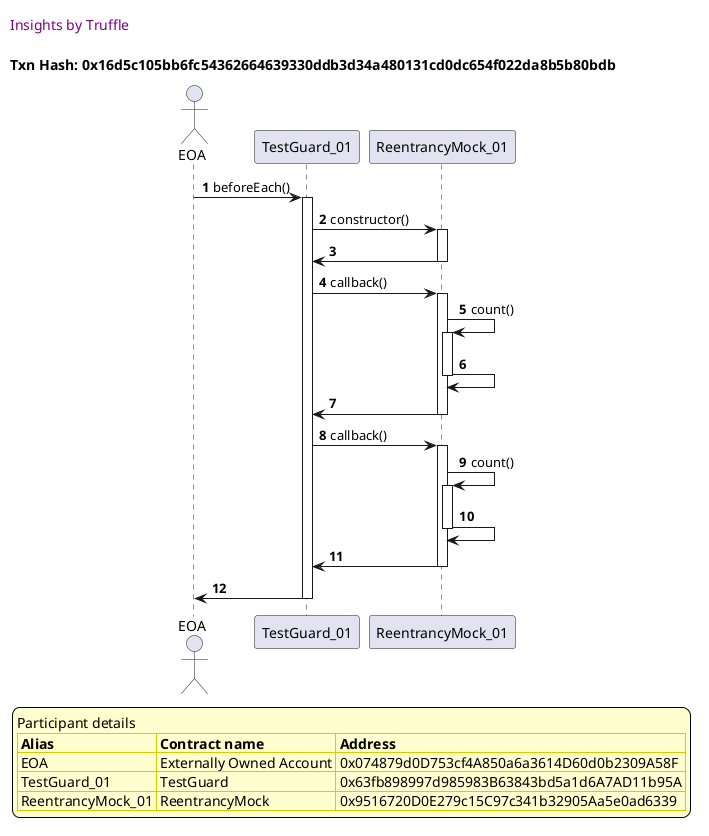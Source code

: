 

@startuml

autonumber
skinparam legendBackgroundColor #FEFECE

<style>
      header {
        HorizontalAlignment left
        FontColor purple
        FontSize 14
        Padding 10
      }
    </style>

header Insights by Truffle

title Txn Hash: 0x16d5c105bb6fc54362664639330ddb3d34a480131cd0dc654f022da8b5b80bdb


actor EOA as "EOA"
participant TestGuard_01 as "TestGuard_01"
participant ReentrancyMock_01 as "ReentrancyMock_01"

"EOA" -> "TestGuard_01" ++: beforeEach()
"TestGuard_01" -> "ReentrancyMock_01" ++: constructor()
"ReentrancyMock_01" -> "TestGuard_01" --: 
"TestGuard_01" -> "ReentrancyMock_01" ++: callback()
"ReentrancyMock_01" -> "ReentrancyMock_01" ++: count()
"ReentrancyMock_01" -> "ReentrancyMock_01" --: 
"ReentrancyMock_01" -> "TestGuard_01" --: 
"TestGuard_01" -> "ReentrancyMock_01" ++: callback()
"ReentrancyMock_01" -> "ReentrancyMock_01" ++: count()
"ReentrancyMock_01" -> "ReentrancyMock_01" --: 
"ReentrancyMock_01" -> "TestGuard_01" --: 
"TestGuard_01" -> "EOA" --: 

legend
Participant details
<#FEFECE,#D0D000>|= Alias |= Contract name |= Address |
<#FEFECE>| EOA | Externally Owned Account | 0x074879d0D753cf4A850a6a3614D60d0b2309A58F |
<#FEFECE>| TestGuard_01 | TestGuard | 0x63fb898997d985983B63843bd5a1d6A7AD11b95A |
<#FEFECE>| ReentrancyMock_01 | ReentrancyMock | 0x9516720D0E279c15C97c341b32905Aa5e0ad6339 |
endlegend

@enduml